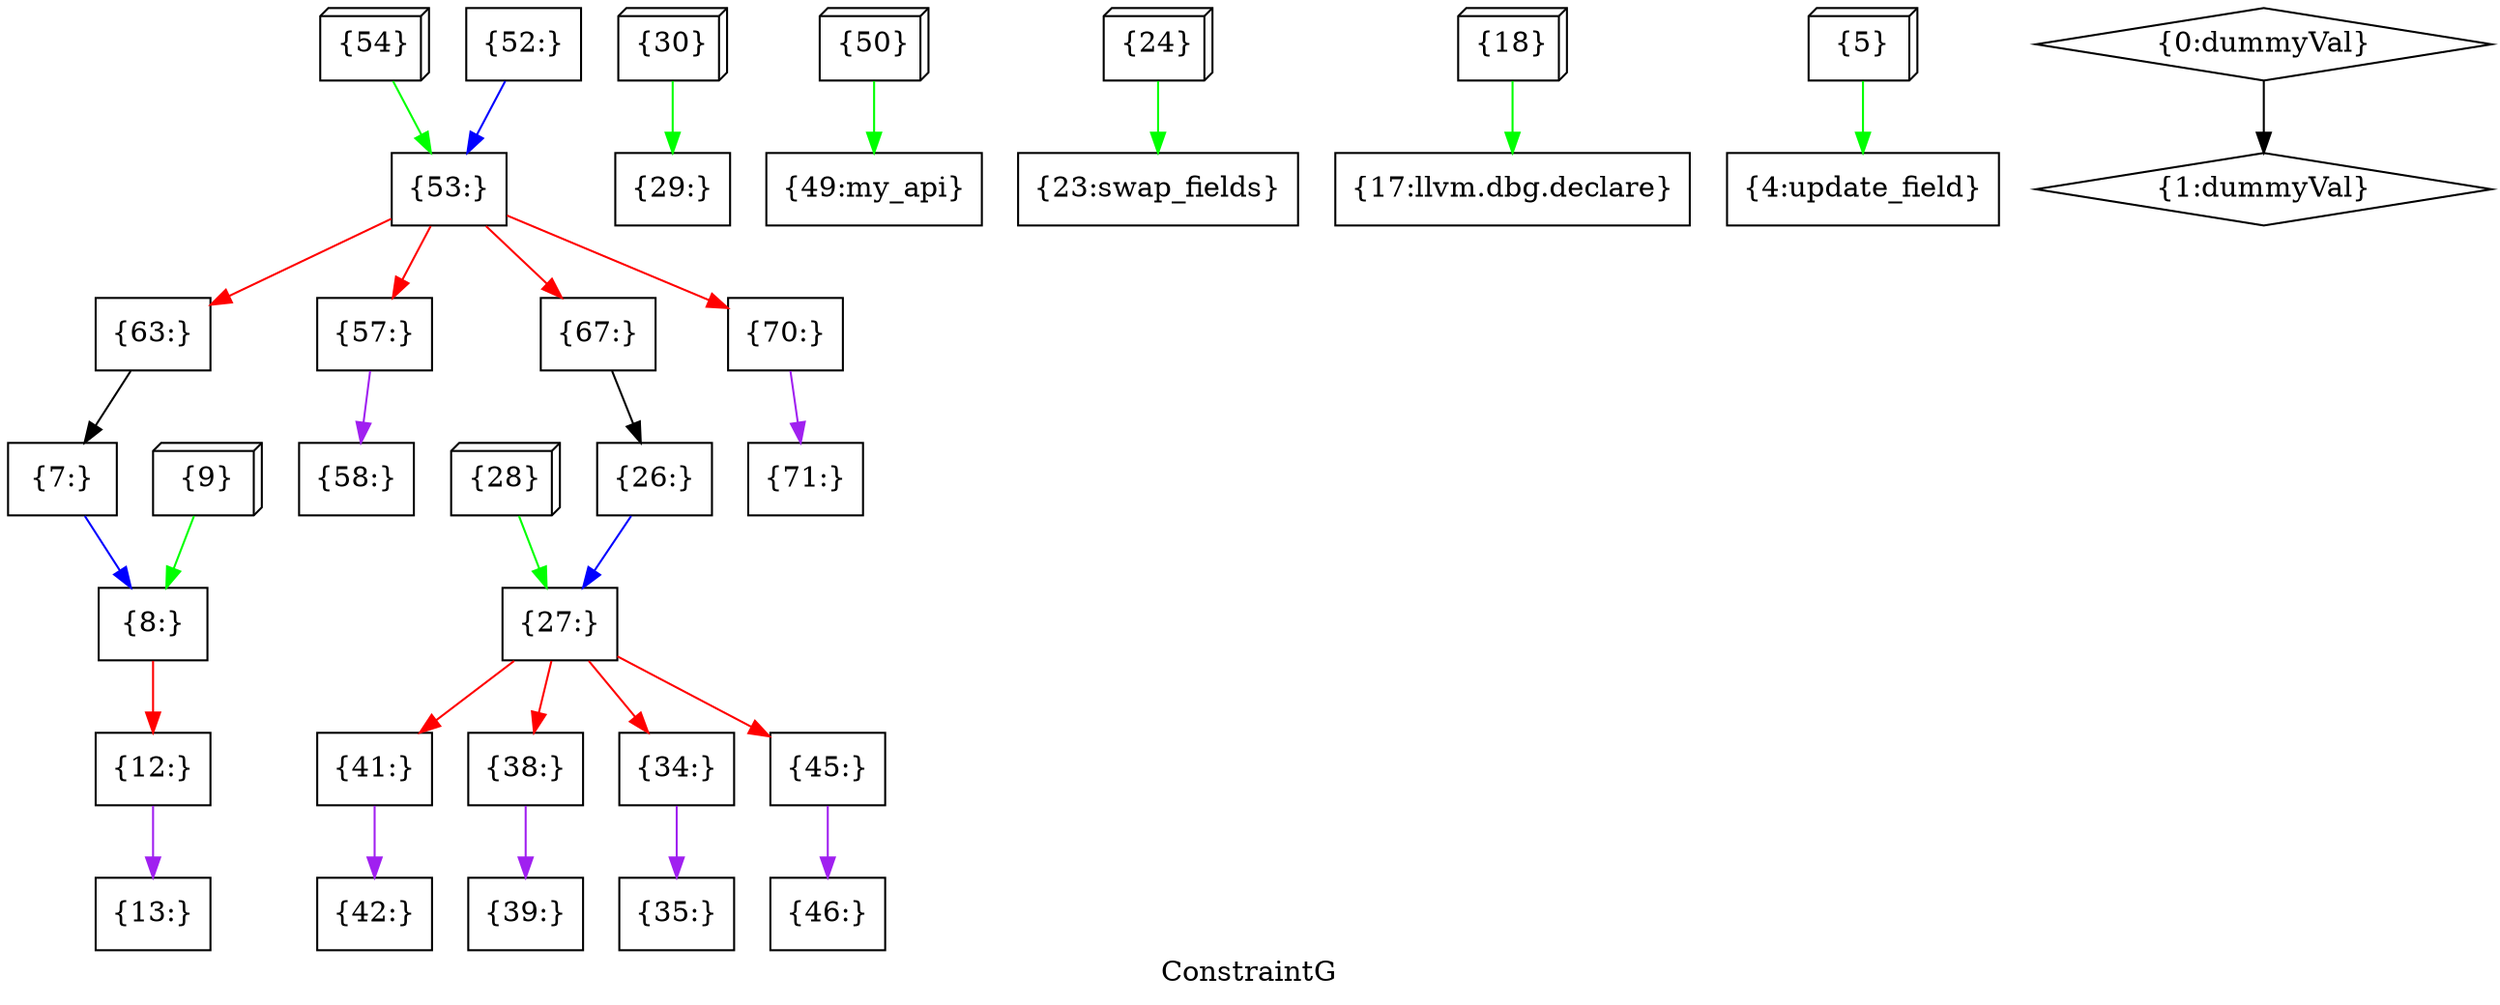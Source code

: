 digraph "ConstraintG" {
	label="ConstraintG";

	Node0x5568891f12d0 [shape=record,shape=box,label="{58:}"];
	Node0x5568891f0f90 [shape=record,shape=box,label="{57:}"];
	Node0x5568891f0f90 -> Node0x5568891f12d0[color=purple];
	Node0x5568891f05d0 [shape=record,shape=box,label="{53:}"];
	Node0x5568891f05d0 -> Node0x5568891f0f90[color=red];
	Node0x5568891f05d0 -> Node0x5568891eb710[color=red];
	Node0x5568891f05d0 -> Node0x5568891e6730[color=red];
	Node0x5568891f05d0 -> Node0x5568891e4d30[color=red];
	Node0x5568891eff50 [shape=record,shape=box,label="{46:}"];
	Node0x5568891efc10 [shape=record,shape=box,label="{45:}"];
	Node0x5568891efc10 -> Node0x5568891eff50[color=purple];
	Node0x5568891ef250 [shape=record,shape=box,label="{42:}"];
	Node0x5568891eef10 [shape=record,shape=box,label="{41:}"];
	Node0x5568891eef10 -> Node0x5568891ef250[color=purple];
	Node0x5568891ee890 [shape=record,shape=box,label="{39:}"];
	Node0x5568891ee150 [shape=record,shape=box,label="{38:}"];
	Node0x5568891ee150 -> Node0x5568891ee890[color=purple];
	Node0x5568891e7770 [shape=record,shape=box,label="{7:}"];
	Node0x5568891e7770 -> Node0x5568891e63f0[color=blue];
	Node0x5568891e63f0 [shape=record,shape=box,label="{8:}"];
	Node0x5568891e63f0 -> Node0x5568891e60b0[color=red];
	Node0x5568891e6730 [shape=record,shape=box,label="{67:}"];
	Node0x5568891e6730 -> Node0x5568891e8650[color=black];
	Node0x5568891e53b0 [shape=record,shape=box,label="{27:}"];
	Node0x5568891e53b0 -> Node0x5568891ed450[color=red];
	Node0x5568891e53b0 -> Node0x5568891ee150[color=red];
	Node0x5568891e53b0 -> Node0x5568891eef10[color=red];
	Node0x5568891e53b0 -> Node0x5568891efc10[color=red];
	Node0x5568891e4d30 [shape=record,shape=box,label="{70:}"];
	Node0x5568891e4d30 -> Node0x5568891e49f0[color=purple];
	Node0x5568891e60b0 [shape=record,shape=box,label="{12:}"];
	Node0x5568891e60b0 -> Node0x5568891ea390[color=purple];
	Node0x5568891e49f0 [shape=record,shape=box,label="{71:}"];
	Node0x5568891e2cb0 [shape=record,shape=box3d,label="{54}"];
	Node0x5568891e2cb0 -> Node0x5568891f05d0[color=green];
	Node0x5568891e3330 [shape=record,shape=box3d,label="{28}"];
	Node0x5568891e3330 -> Node0x5568891e53b0[color=green];
	Node0x5568891e2ff0 [shape=record,shape=box3d,label="{30}"];
	Node0x5568891e2ff0 -> Node0x5568891ecdd0[color=green];
	Node0x5568891e3670 [shape=record,shape=box3d,label="{9}"];
	Node0x5568891e3670 -> Node0x5568891e63f0[color=green];
	Node0x5568891e39b0 [shape=record,shape=box3d,label="{50}"];
	Node0x5568891e39b0 -> Node0x5568891eca90[color=green];
	Node0x5568891e3cf0 [shape=record,shape=box3d,label="{24}"];
	Node0x5568891e3cf0 -> Node0x5568891ec410[color=green];
	Node0x5568891e4030 [shape=record,shape=box3d,label="{18}"];
	Node0x5568891e4030 -> Node0x5568891eba50[color=green];
	Node0x5568891e4370 [shape=record,shape=box3d,label="{5}"];
	Node0x5568891e4370 -> Node0x5568891eb3d0[color=green];
	Node0x5568891ea390 [shape=record,shape=box,label="{13:}"];
	Node0x5568891e8650 [shape=record,shape=box,label="{26:}"];
	Node0x5568891e8650 -> Node0x5568891e53b0[color=blue];
	Node0x5568891e9690 [shape=record,shape=diamond,label="{1:dummyVal}"];
	Node0x5568891e9d10 [shape=record,shape=diamond,label="{0:dummyVal}"];
	Node0x5568891e9d10 -> Node0x5568891e9690[color=black];
	Node0x5568891eb3d0 [shape=record,shape=box,label="{4:update_field}"];
	Node0x5568891eb710 [shape=record,shape=box,label="{63:}"];
	Node0x5568891eb710 -> Node0x5568891e7770[color=black];
	Node0x5568891eba50 [shape=record,shape=box,label="{17:llvm.dbg.declare}"];
	Node0x5568891ec0d0 [shape=record,shape=box,label="{52:}"];
	Node0x5568891ec0d0 -> Node0x5568891f05d0[color=blue];
	Node0x5568891ec410 [shape=record,shape=box,label="{23:swap_fields}"];
	Node0x5568891eca90 [shape=record,shape=box,label="{49:my_api}"];
	Node0x5568891ecdd0 [shape=record,shape=box,label="{29:}"];
	Node0x5568891ed450 [shape=record,shape=box,label="{34:}"];
	Node0x5568891ed450 -> Node0x5568891ed790[color=purple];
	Node0x5568891ed790 [shape=record,shape=box,label="{35:}"];
}

